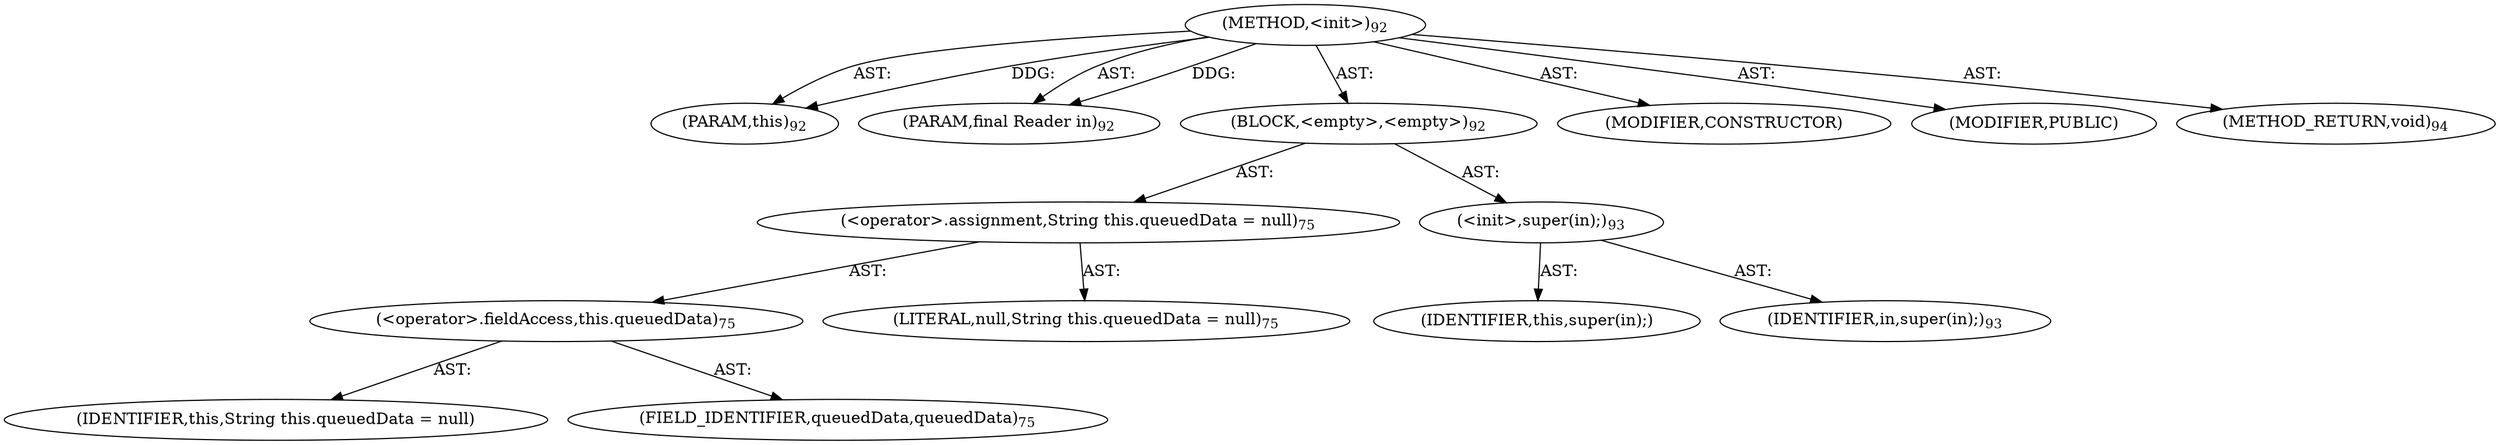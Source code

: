digraph "&lt;init&gt;" {  
"111669149697" [label = <(METHOD,&lt;init&gt;)<SUB>92</SUB>> ]
"115964116995" [label = <(PARAM,this)<SUB>92</SUB>> ]
"115964116996" [label = <(PARAM,final Reader in)<SUB>92</SUB>> ]
"25769803777" [label = <(BLOCK,&lt;empty&gt;,&lt;empty&gt;)<SUB>92</SUB>> ]
"30064771076" [label = <(&lt;operator&gt;.assignment,String this.queuedData = null)<SUB>75</SUB>> ]
"30064771077" [label = <(&lt;operator&gt;.fieldAccess,this.queuedData)<SUB>75</SUB>> ]
"68719476744" [label = <(IDENTIFIER,this,String this.queuedData = null)> ]
"55834574849" [label = <(FIELD_IDENTIFIER,queuedData,queuedData)<SUB>75</SUB>> ]
"90194313217" [label = <(LITERAL,null,String this.queuedData = null)<SUB>75</SUB>> ]
"30064771073" [label = <(&lt;init&gt;,super(in);)<SUB>93</SUB>> ]
"68719476741" [label = <(IDENTIFIER,this,super(in);)> ]
"68719476742" [label = <(IDENTIFIER,in,super(in);)<SUB>93</SUB>> ]
"133143986179" [label = <(MODIFIER,CONSTRUCTOR)> ]
"133143986180" [label = <(MODIFIER,PUBLIC)> ]
"128849018881" [label = <(METHOD_RETURN,void)<SUB>94</SUB>> ]
  "111669149697" -> "115964116995"  [ label = "AST: "] 
  "111669149697" -> "115964116996"  [ label = "AST: "] 
  "111669149697" -> "25769803777"  [ label = "AST: "] 
  "111669149697" -> "133143986179"  [ label = "AST: "] 
  "111669149697" -> "133143986180"  [ label = "AST: "] 
  "111669149697" -> "128849018881"  [ label = "AST: "] 
  "25769803777" -> "30064771076"  [ label = "AST: "] 
  "25769803777" -> "30064771073"  [ label = "AST: "] 
  "30064771076" -> "30064771077"  [ label = "AST: "] 
  "30064771076" -> "90194313217"  [ label = "AST: "] 
  "30064771077" -> "68719476744"  [ label = "AST: "] 
  "30064771077" -> "55834574849"  [ label = "AST: "] 
  "30064771073" -> "68719476741"  [ label = "AST: "] 
  "30064771073" -> "68719476742"  [ label = "AST: "] 
  "111669149697" -> "115964116995"  [ label = "DDG: "] 
  "111669149697" -> "115964116996"  [ label = "DDG: "] 
}
